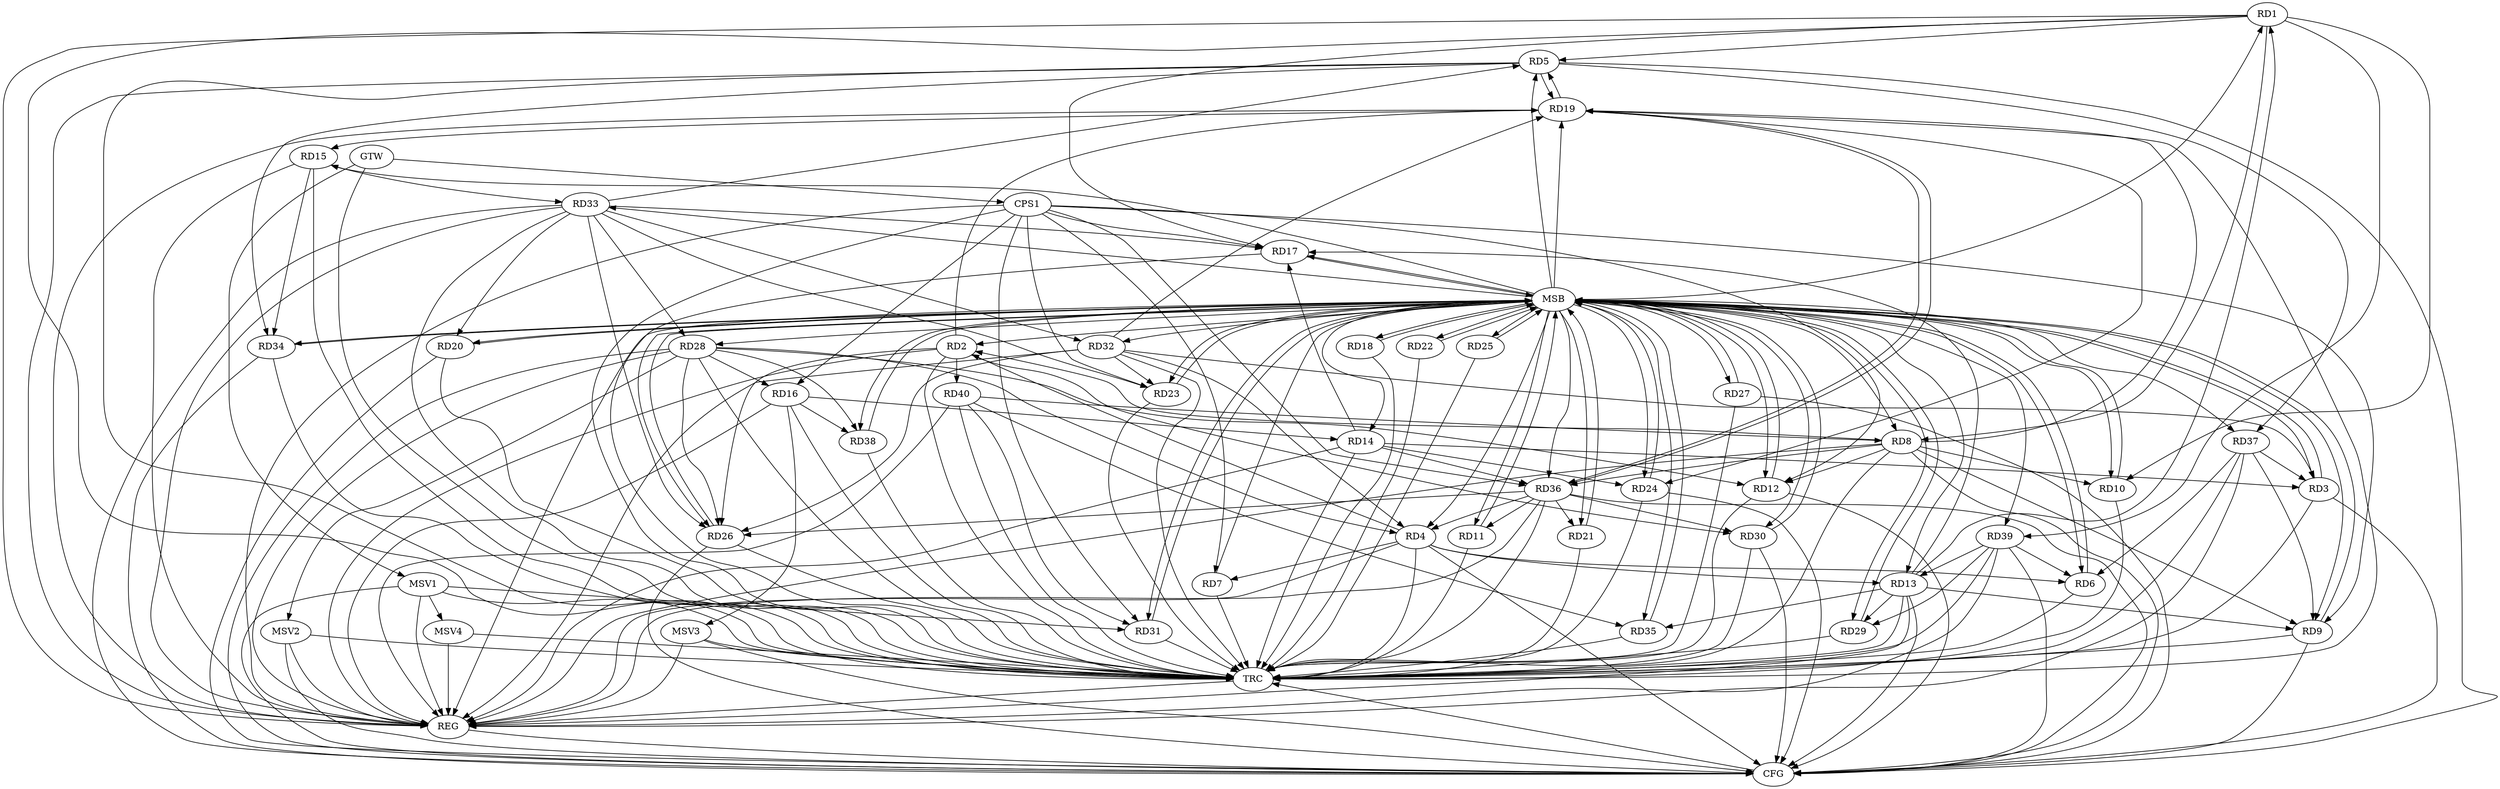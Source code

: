 strict digraph G {
  RD1 [ label="RD1" ];
  RD2 [ label="RD2" ];
  RD3 [ label="RD3" ];
  RD4 [ label="RD4" ];
  RD5 [ label="RD5" ];
  RD6 [ label="RD6" ];
  RD7 [ label="RD7" ];
  RD8 [ label="RD8" ];
  RD9 [ label="RD9" ];
  RD10 [ label="RD10" ];
  RD11 [ label="RD11" ];
  RD12 [ label="RD12" ];
  RD13 [ label="RD13" ];
  RD14 [ label="RD14" ];
  RD15 [ label="RD15" ];
  RD16 [ label="RD16" ];
  RD17 [ label="RD17" ];
  RD18 [ label="RD18" ];
  RD19 [ label="RD19" ];
  RD20 [ label="RD20" ];
  RD21 [ label="RD21" ];
  RD22 [ label="RD22" ];
  RD23 [ label="RD23" ];
  RD24 [ label="RD24" ];
  RD25 [ label="RD25" ];
  RD26 [ label="RD26" ];
  RD27 [ label="RD27" ];
  RD28 [ label="RD28" ];
  RD29 [ label="RD29" ];
  RD30 [ label="RD30" ];
  RD31 [ label="RD31" ];
  RD32 [ label="RD32" ];
  RD33 [ label="RD33" ];
  RD34 [ label="RD34" ];
  RD35 [ label="RD35" ];
  RD36 [ label="RD36" ];
  RD37 [ label="RD37" ];
  RD38 [ label="RD38" ];
  RD39 [ label="RD39" ];
  RD40 [ label="RD40" ];
  CPS1 [ label="CPS1" ];
  GTW [ label="GTW" ];
  REG [ label="REG" ];
  MSB [ label="MSB" ];
  CFG [ label="CFG" ];
  TRC [ label="TRC" ];
  MSV1 [ label="MSV1" ];
  MSV2 [ label="MSV2" ];
  MSV3 [ label="MSV3" ];
  MSV4 [ label="MSV4" ];
  RD1 -> RD5;
  RD1 -> RD8;
  RD1 -> RD10;
  RD13 -> RD1;
  RD1 -> RD17;
  RD1 -> RD39;
  RD4 -> RD2;
  RD8 -> RD2;
  RD2 -> RD19;
  RD2 -> RD26;
  RD2 -> RD30;
  RD2 -> RD40;
  RD14 -> RD3;
  RD32 -> RD3;
  RD37 -> RD3;
  RD4 -> RD6;
  RD4 -> RD7;
  RD4 -> RD13;
  RD28 -> RD4;
  RD32 -> RD4;
  RD36 -> RD4;
  RD5 -> RD19;
  RD19 -> RD5;
  RD33 -> RD5;
  RD5 -> RD34;
  RD5 -> RD37;
  RD37 -> RD6;
  RD39 -> RD6;
  RD8 -> RD9;
  RD8 -> RD10;
  RD8 -> RD12;
  RD8 -> RD19;
  RD8 -> RD36;
  RD40 -> RD8;
  RD13 -> RD9;
  RD37 -> RD9;
  RD36 -> RD11;
  RD28 -> RD12;
  RD13 -> RD17;
  RD13 -> RD29;
  RD13 -> RD35;
  RD39 -> RD13;
  RD16 -> RD14;
  RD14 -> RD17;
  RD14 -> RD24;
  RD14 -> RD36;
  RD19 -> RD15;
  RD15 -> RD33;
  RD15 -> RD34;
  RD28 -> RD16;
  RD16 -> RD38;
  RD33 -> RD17;
  RD19 -> RD24;
  RD32 -> RD19;
  RD19 -> RD36;
  RD36 -> RD19;
  RD33 -> RD20;
  RD36 -> RD21;
  RD32 -> RD23;
  RD33 -> RD23;
  RD28 -> RD26;
  RD32 -> RD26;
  RD33 -> RD26;
  RD36 -> RD26;
  RD33 -> RD28;
  RD28 -> RD38;
  RD39 -> RD29;
  RD36 -> RD30;
  RD40 -> RD31;
  RD33 -> RD32;
  RD40 -> RD35;
  CPS1 -> RD12;
  CPS1 -> RD16;
  CPS1 -> RD7;
  CPS1 -> RD36;
  CPS1 -> RD31;
  CPS1 -> RD23;
  CPS1 -> RD9;
  CPS1 -> RD17;
  GTW -> CPS1;
  RD1 -> REG;
  RD2 -> REG;
  RD4 -> REG;
  RD5 -> REG;
  RD8 -> REG;
  RD13 -> REG;
  RD14 -> REG;
  RD15 -> REG;
  RD16 -> REG;
  RD19 -> REG;
  RD28 -> REG;
  RD32 -> REG;
  RD33 -> REG;
  RD36 -> REG;
  RD37 -> REG;
  RD39 -> REG;
  RD40 -> REG;
  CPS1 -> REG;
  RD3 -> MSB;
  MSB -> RD17;
  MSB -> RD21;
  MSB -> RD29;
  MSB -> RD36;
  MSB -> REG;
  RD6 -> MSB;
  MSB -> RD4;
  MSB -> RD28;
  MSB -> RD38;
  RD7 -> MSB;
  MSB -> RD19;
  MSB -> RD23;
  RD9 -> MSB;
  MSB -> RD1;
  MSB -> RD6;
  MSB -> RD22;
  MSB -> RD27;
  RD10 -> MSB;
  MSB -> RD13;
  MSB -> RD26;
  MSB -> RD37;
  RD11 -> MSB;
  MSB -> RD9;
  RD12 -> MSB;
  RD17 -> MSB;
  MSB -> RD15;
  MSB -> RD24;
  MSB -> RD25;
  MSB -> RD33;
  MSB -> RD34;
  MSB -> RD35;
  RD18 -> MSB;
  RD20 -> MSB;
  RD21 -> MSB;
  MSB -> RD11;
  MSB -> RD31;
  RD22 -> MSB;
  RD23 -> MSB;
  MSB -> RD20;
  RD24 -> MSB;
  MSB -> RD14;
  MSB -> RD18;
  RD25 -> MSB;
  MSB -> RD39;
  RD26 -> MSB;
  MSB -> RD2;
  MSB -> RD30;
  RD27 -> MSB;
  RD29 -> MSB;
  RD30 -> MSB;
  MSB -> RD8;
  MSB -> RD32;
  RD31 -> MSB;
  MSB -> RD3;
  MSB -> RD10;
  RD34 -> MSB;
  RD35 -> MSB;
  MSB -> RD5;
  MSB -> RD12;
  RD38 -> MSB;
  RD33 -> CFG;
  RD28 -> CFG;
  RD36 -> CFG;
  RD20 -> CFG;
  RD9 -> CFG;
  RD12 -> CFG;
  RD5 -> CFG;
  RD27 -> CFG;
  RD26 -> CFG;
  RD39 -> CFG;
  RD13 -> CFG;
  RD30 -> CFG;
  RD8 -> CFG;
  RD4 -> CFG;
  RD24 -> CFG;
  RD34 -> CFG;
  RD3 -> CFG;
  REG -> CFG;
  RD1 -> TRC;
  RD2 -> TRC;
  RD3 -> TRC;
  RD4 -> TRC;
  RD5 -> TRC;
  RD6 -> TRC;
  RD7 -> TRC;
  RD8 -> TRC;
  RD9 -> TRC;
  RD10 -> TRC;
  RD11 -> TRC;
  RD12 -> TRC;
  RD13 -> TRC;
  RD14 -> TRC;
  RD15 -> TRC;
  RD16 -> TRC;
  RD17 -> TRC;
  RD18 -> TRC;
  RD19 -> TRC;
  RD20 -> TRC;
  RD21 -> TRC;
  RD22 -> TRC;
  RD23 -> TRC;
  RD24 -> TRC;
  RD25 -> TRC;
  RD26 -> TRC;
  RD27 -> TRC;
  RD28 -> TRC;
  RD29 -> TRC;
  RD30 -> TRC;
  RD31 -> TRC;
  RD32 -> TRC;
  RD33 -> TRC;
  RD34 -> TRC;
  RD35 -> TRC;
  RD36 -> TRC;
  RD37 -> TRC;
  RD38 -> TRC;
  RD39 -> TRC;
  RD40 -> TRC;
  CPS1 -> TRC;
  GTW -> TRC;
  CFG -> TRC;
  TRC -> REG;
  MSV1 -> RD31;
  GTW -> MSV1;
  MSV1 -> REG;
  MSV1 -> TRC;
  MSV1 -> CFG;
  RD28 -> MSV2;
  MSV2 -> REG;
  MSV2 -> TRC;
  MSV2 -> CFG;
  RD16 -> MSV3;
  MSV3 -> REG;
  MSV3 -> TRC;
  MSV3 -> CFG;
  MSV1 -> MSV4;
  MSV4 -> REG;
  MSV4 -> TRC;
}
